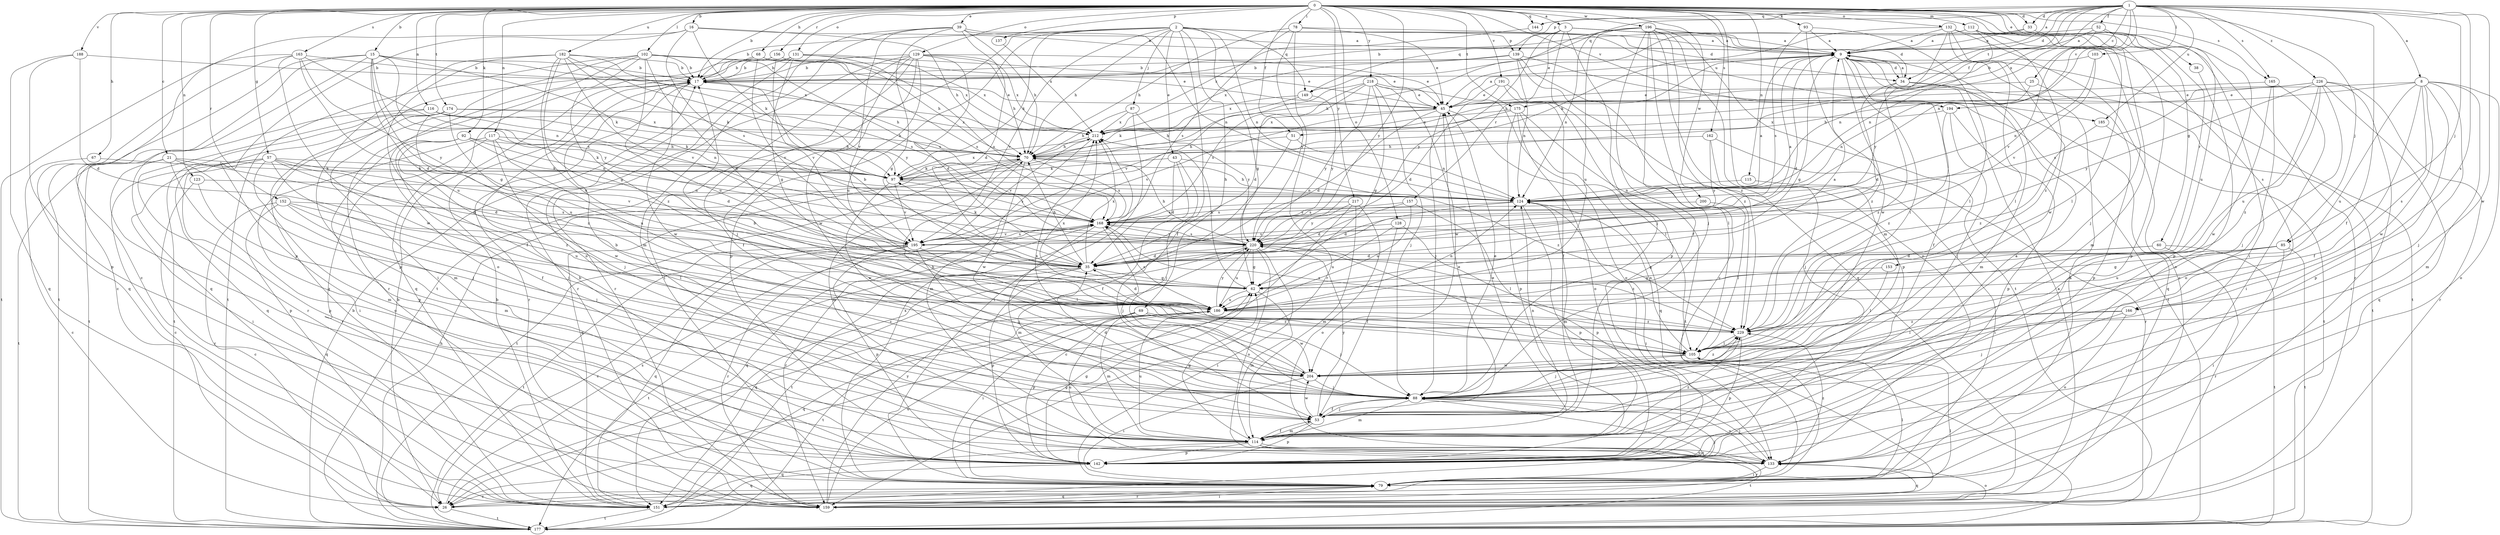 strict digraph  {
0;
1;
2;
3;
8;
9;
15;
16;
17;
21;
25;
26;
33;
34;
35;
38;
39;
43;
45;
51;
52;
53;
57;
60;
62;
67;
68;
69;
70;
78;
79;
85;
87;
88;
92;
93;
97;
102;
103;
105;
112;
114;
115;
116;
117;
123;
124;
128;
129;
131;
132;
133;
137;
139;
142;
144;
149;
151;
152;
153;
156;
157;
159;
162;
163;
165;
166;
168;
174;
175;
177;
182;
185;
186;
188;
191;
194;
195;
196;
200;
204;
212;
217;
218;
220;
226;
229;
0 -> 3  [label=a];
0 -> 15  [label=b];
0 -> 16  [label=b];
0 -> 17  [label=b];
0 -> 21  [label=c];
0 -> 33  [label=d];
0 -> 38  [label=e];
0 -> 39  [label=e];
0 -> 51  [label=f];
0 -> 57  [label=g];
0 -> 60  [label=g];
0 -> 67  [label=h];
0 -> 68  [label=h];
0 -> 78  [label=i];
0 -> 79  [label=i];
0 -> 85  [label=j];
0 -> 92  [label=k];
0 -> 93  [label=k];
0 -> 102  [label=l];
0 -> 112  [label=m];
0 -> 114  [label=m];
0 -> 115  [label=n];
0 -> 116  [label=n];
0 -> 117  [label=n];
0 -> 123  [label=n];
0 -> 128  [label=o];
0 -> 129  [label=o];
0 -> 131  [label=o];
0 -> 132  [label=o];
0 -> 137  [label=p];
0 -> 144  [label=q];
0 -> 152  [label=r];
0 -> 153  [label=r];
0 -> 156  [label=r];
0 -> 162  [label=s];
0 -> 163  [label=s];
0 -> 165  [label=s];
0 -> 174  [label=t];
0 -> 175  [label=t];
0 -> 182  [label=u];
0 -> 188  [label=v];
0 -> 191  [label=v];
0 -> 194  [label=v];
0 -> 196  [label=w];
0 -> 200  [label=w];
0 -> 217  [label=y];
0 -> 218  [label=y];
0 -> 220  [label=y];
1 -> 8  [label=a];
1 -> 9  [label=a];
1 -> 25  [label=c];
1 -> 33  [label=d];
1 -> 34  [label=d];
1 -> 51  [label=f];
1 -> 52  [label=f];
1 -> 53  [label=f];
1 -> 85  [label=j];
1 -> 103  [label=l];
1 -> 124  [label=n];
1 -> 139  [label=p];
1 -> 144  [label=q];
1 -> 149  [label=q];
1 -> 165  [label=s];
1 -> 166  [label=s];
1 -> 175  [label=t];
1 -> 185  [label=u];
1 -> 194  [label=v];
1 -> 204  [label=w];
1 -> 212  [label=x];
1 -> 226  [label=z];
2 -> 17  [label=b];
2 -> 34  [label=d];
2 -> 43  [label=e];
2 -> 53  [label=f];
2 -> 62  [label=g];
2 -> 69  [label=h];
2 -> 70  [label=h];
2 -> 87  [label=j];
2 -> 97  [label=k];
2 -> 124  [label=n];
2 -> 139  [label=p];
2 -> 142  [label=p];
2 -> 149  [label=q];
2 -> 177  [label=t];
2 -> 185  [label=u];
2 -> 195  [label=v];
3 -> 9  [label=a];
3 -> 34  [label=d];
3 -> 88  [label=j];
3 -> 142  [label=p];
3 -> 149  [label=q];
3 -> 157  [label=r];
3 -> 166  [label=s];
3 -> 220  [label=y];
8 -> 45  [label=e];
8 -> 53  [label=f];
8 -> 70  [label=h];
8 -> 88  [label=j];
8 -> 114  [label=m];
8 -> 133  [label=o];
8 -> 142  [label=p];
8 -> 166  [label=s];
8 -> 186  [label=u];
8 -> 204  [label=w];
9 -> 17  [label=b];
9 -> 34  [label=d];
9 -> 35  [label=d];
9 -> 53  [label=f];
9 -> 62  [label=g];
9 -> 70  [label=h];
9 -> 105  [label=l];
9 -> 151  [label=q];
9 -> 177  [label=t];
9 -> 229  [label=z];
15 -> 17  [label=b];
15 -> 26  [label=c];
15 -> 62  [label=g];
15 -> 97  [label=k];
15 -> 151  [label=q];
15 -> 168  [label=s];
15 -> 177  [label=t];
15 -> 186  [label=u];
15 -> 212  [label=x];
15 -> 220  [label=y];
16 -> 9  [label=a];
16 -> 26  [label=c];
16 -> 70  [label=h];
16 -> 97  [label=k];
16 -> 142  [label=p];
16 -> 168  [label=s];
17 -> 45  [label=e];
17 -> 70  [label=h];
17 -> 159  [label=r];
17 -> 204  [label=w];
21 -> 35  [label=d];
21 -> 88  [label=j];
21 -> 97  [label=k];
21 -> 133  [label=o];
21 -> 142  [label=p];
21 -> 177  [label=t];
25 -> 45  [label=e];
25 -> 124  [label=n];
25 -> 142  [label=p];
26 -> 17  [label=b];
26 -> 105  [label=l];
26 -> 168  [label=s];
26 -> 177  [label=t];
33 -> 9  [label=a];
33 -> 45  [label=e];
33 -> 159  [label=r];
34 -> 9  [label=a];
34 -> 35  [label=d];
34 -> 114  [label=m];
34 -> 177  [label=t];
34 -> 229  [label=z];
35 -> 17  [label=b];
35 -> 62  [label=g];
35 -> 70  [label=h];
35 -> 142  [label=p];
35 -> 151  [label=q];
35 -> 177  [label=t];
35 -> 212  [label=x];
38 -> 133  [label=o];
39 -> 9  [label=a];
39 -> 35  [label=d];
39 -> 62  [label=g];
39 -> 70  [label=h];
39 -> 114  [label=m];
39 -> 124  [label=n];
39 -> 133  [label=o];
39 -> 195  [label=v];
43 -> 35  [label=d];
43 -> 53  [label=f];
43 -> 88  [label=j];
43 -> 97  [label=k];
43 -> 229  [label=z];
45 -> 9  [label=a];
45 -> 35  [label=d];
45 -> 88  [label=j];
45 -> 105  [label=l];
45 -> 195  [label=v];
45 -> 212  [label=x];
51 -> 26  [label=c];
51 -> 70  [label=h];
51 -> 124  [label=n];
52 -> 9  [label=a];
52 -> 17  [label=b];
52 -> 124  [label=n];
52 -> 142  [label=p];
52 -> 186  [label=u];
52 -> 195  [label=v];
53 -> 45  [label=e];
53 -> 88  [label=j];
53 -> 114  [label=m];
53 -> 124  [label=n];
53 -> 142  [label=p];
53 -> 204  [label=w];
53 -> 220  [label=y];
57 -> 26  [label=c];
57 -> 35  [label=d];
57 -> 79  [label=i];
57 -> 88  [label=j];
57 -> 97  [label=k];
57 -> 114  [label=m];
57 -> 142  [label=p];
57 -> 195  [label=v];
57 -> 229  [label=z];
60 -> 35  [label=d];
60 -> 62  [label=g];
60 -> 159  [label=r];
60 -> 177  [label=t];
62 -> 9  [label=a];
62 -> 114  [label=m];
62 -> 186  [label=u];
62 -> 212  [label=x];
67 -> 26  [label=c];
67 -> 97  [label=k];
68 -> 17  [label=b];
68 -> 45  [label=e];
68 -> 151  [label=q];
68 -> 168  [label=s];
68 -> 195  [label=v];
69 -> 26  [label=c];
69 -> 79  [label=i];
69 -> 88  [label=j];
69 -> 114  [label=m];
69 -> 204  [label=w];
69 -> 229  [label=z];
70 -> 97  [label=k];
70 -> 114  [label=m];
70 -> 151  [label=q];
70 -> 168  [label=s];
70 -> 177  [label=t];
70 -> 204  [label=w];
78 -> 9  [label=a];
78 -> 45  [label=e];
78 -> 70  [label=h];
78 -> 159  [label=r];
78 -> 168  [label=s];
78 -> 220  [label=y];
79 -> 9  [label=a];
79 -> 26  [label=c];
79 -> 62  [label=g];
79 -> 88  [label=j];
79 -> 105  [label=l];
79 -> 151  [label=q];
79 -> 159  [label=r];
79 -> 212  [label=x];
85 -> 35  [label=d];
85 -> 62  [label=g];
85 -> 79  [label=i];
85 -> 177  [label=t];
85 -> 186  [label=u];
87 -> 70  [label=h];
87 -> 79  [label=i];
87 -> 212  [label=x];
87 -> 220  [label=y];
88 -> 17  [label=b];
88 -> 35  [label=d];
88 -> 45  [label=e];
88 -> 53  [label=f];
88 -> 114  [label=m];
88 -> 133  [label=o];
88 -> 151  [label=q];
88 -> 229  [label=z];
92 -> 35  [label=d];
92 -> 53  [label=f];
92 -> 70  [label=h];
92 -> 124  [label=n];
92 -> 142  [label=p];
92 -> 204  [label=w];
93 -> 9  [label=a];
93 -> 105  [label=l];
93 -> 168  [label=s];
93 -> 204  [label=w];
97 -> 124  [label=n];
97 -> 168  [label=s];
97 -> 195  [label=v];
97 -> 204  [label=w];
97 -> 212  [label=x];
102 -> 17  [label=b];
102 -> 35  [label=d];
102 -> 79  [label=i];
102 -> 133  [label=o];
102 -> 168  [label=s];
102 -> 177  [label=t];
102 -> 186  [label=u];
102 -> 212  [label=x];
102 -> 229  [label=z];
103 -> 17  [label=b];
103 -> 124  [label=n];
103 -> 195  [label=v];
105 -> 17  [label=b];
105 -> 88  [label=j];
105 -> 124  [label=n];
105 -> 204  [label=w];
112 -> 9  [label=a];
112 -> 105  [label=l];
112 -> 114  [label=m];
112 -> 124  [label=n];
112 -> 142  [label=p];
112 -> 229  [label=z];
114 -> 9  [label=a];
114 -> 45  [label=e];
114 -> 53  [label=f];
114 -> 62  [label=g];
114 -> 133  [label=o];
114 -> 142  [label=p];
114 -> 151  [label=q];
114 -> 159  [label=r];
114 -> 177  [label=t];
114 -> 186  [label=u];
114 -> 229  [label=z];
115 -> 79  [label=i];
115 -> 124  [label=n];
116 -> 97  [label=k];
116 -> 124  [label=n];
116 -> 159  [label=r];
116 -> 177  [label=t];
116 -> 212  [label=x];
117 -> 70  [label=h];
117 -> 79  [label=i];
117 -> 88  [label=j];
117 -> 97  [label=k];
117 -> 159  [label=r];
117 -> 186  [label=u];
123 -> 114  [label=m];
123 -> 124  [label=n];
123 -> 159  [label=r];
124 -> 9  [label=a];
124 -> 35  [label=d];
124 -> 70  [label=h];
124 -> 79  [label=i];
124 -> 114  [label=m];
124 -> 142  [label=p];
124 -> 168  [label=s];
128 -> 53  [label=f];
128 -> 105  [label=l];
128 -> 186  [label=u];
128 -> 195  [label=v];
129 -> 17  [label=b];
129 -> 35  [label=d];
129 -> 45  [label=e];
129 -> 53  [label=f];
129 -> 70  [label=h];
129 -> 79  [label=i];
129 -> 88  [label=j];
129 -> 159  [label=r];
129 -> 186  [label=u];
129 -> 204  [label=w];
129 -> 212  [label=x];
131 -> 17  [label=b];
131 -> 45  [label=e];
131 -> 62  [label=g];
131 -> 151  [label=q];
131 -> 159  [label=r];
131 -> 168  [label=s];
131 -> 212  [label=x];
132 -> 9  [label=a];
132 -> 26  [label=c];
132 -> 88  [label=j];
132 -> 97  [label=k];
132 -> 105  [label=l];
132 -> 204  [label=w];
132 -> 220  [label=y];
133 -> 79  [label=i];
133 -> 88  [label=j];
133 -> 151  [label=q];
133 -> 186  [label=u];
133 -> 229  [label=z];
137 -> 212  [label=x];
139 -> 17  [label=b];
139 -> 124  [label=n];
139 -> 142  [label=p];
139 -> 177  [label=t];
139 -> 212  [label=x];
139 -> 229  [label=z];
142 -> 17  [label=b];
142 -> 62  [label=g];
142 -> 151  [label=q];
144 -> 212  [label=x];
149 -> 97  [label=k];
149 -> 212  [label=x];
149 -> 220  [label=y];
151 -> 9  [label=a];
151 -> 17  [label=b];
151 -> 177  [label=t];
152 -> 26  [label=c];
152 -> 88  [label=j];
152 -> 105  [label=l];
152 -> 151  [label=q];
152 -> 168  [label=s];
152 -> 186  [label=u];
153 -> 62  [label=g];
153 -> 105  [label=l];
156 -> 17  [label=b];
156 -> 45  [label=e];
156 -> 70  [label=h];
156 -> 159  [label=r];
156 -> 195  [label=v];
157 -> 35  [label=d];
157 -> 142  [label=p];
157 -> 168  [label=s];
157 -> 186  [label=u];
159 -> 79  [label=i];
159 -> 133  [label=o];
159 -> 186  [label=u];
159 -> 220  [label=y];
162 -> 70  [label=h];
162 -> 88  [label=j];
162 -> 159  [label=r];
162 -> 220  [label=y];
163 -> 17  [label=b];
163 -> 35  [label=d];
163 -> 124  [label=n];
163 -> 151  [label=q];
163 -> 177  [label=t];
163 -> 204  [label=w];
163 -> 220  [label=y];
165 -> 45  [label=e];
165 -> 79  [label=i];
165 -> 133  [label=o];
165 -> 204  [label=w];
166 -> 88  [label=j];
166 -> 105  [label=l];
166 -> 133  [label=o];
166 -> 229  [label=z];
168 -> 9  [label=a];
168 -> 88  [label=j];
168 -> 114  [label=m];
168 -> 151  [label=q];
168 -> 159  [label=r];
168 -> 195  [label=v];
168 -> 220  [label=y];
174 -> 70  [label=h];
174 -> 114  [label=m];
174 -> 151  [label=q];
174 -> 177  [label=t];
174 -> 186  [label=u];
174 -> 212  [label=x];
174 -> 229  [label=z];
175 -> 70  [label=h];
175 -> 133  [label=o];
175 -> 142  [label=p];
175 -> 151  [label=q];
175 -> 177  [label=t];
175 -> 212  [label=x];
177 -> 17  [label=b];
177 -> 70  [label=h];
182 -> 17  [label=b];
182 -> 53  [label=f];
182 -> 62  [label=g];
182 -> 97  [label=k];
182 -> 142  [label=p];
182 -> 168  [label=s];
182 -> 186  [label=u];
182 -> 195  [label=v];
182 -> 220  [label=y];
185 -> 177  [label=t];
185 -> 229  [label=z];
186 -> 35  [label=d];
186 -> 124  [label=n];
186 -> 142  [label=p];
186 -> 151  [label=q];
186 -> 168  [label=s];
186 -> 177  [label=t];
186 -> 212  [label=x];
186 -> 220  [label=y];
186 -> 229  [label=z];
188 -> 17  [label=b];
188 -> 35  [label=d];
188 -> 142  [label=p];
188 -> 151  [label=q];
191 -> 35  [label=d];
191 -> 45  [label=e];
191 -> 53  [label=f];
191 -> 105  [label=l];
194 -> 88  [label=j];
194 -> 142  [label=p];
194 -> 212  [label=x];
194 -> 229  [label=z];
195 -> 26  [label=c];
195 -> 88  [label=j];
195 -> 105  [label=l];
195 -> 142  [label=p];
195 -> 151  [label=q];
195 -> 159  [label=r];
195 -> 168  [label=s];
195 -> 177  [label=t];
196 -> 9  [label=a];
196 -> 26  [label=c];
196 -> 53  [label=f];
196 -> 88  [label=j];
196 -> 97  [label=k];
196 -> 124  [label=n];
196 -> 133  [label=o];
196 -> 151  [label=q];
196 -> 177  [label=t];
196 -> 186  [label=u];
196 -> 229  [label=z];
200 -> 105  [label=l];
200 -> 168  [label=s];
204 -> 70  [label=h];
204 -> 79  [label=i];
204 -> 88  [label=j];
204 -> 212  [label=x];
204 -> 229  [label=z];
212 -> 70  [label=h];
212 -> 114  [label=m];
212 -> 195  [label=v];
217 -> 26  [label=c];
217 -> 114  [label=m];
217 -> 133  [label=o];
217 -> 168  [label=s];
217 -> 220  [label=y];
218 -> 35  [label=d];
218 -> 45  [label=e];
218 -> 62  [label=g];
218 -> 88  [label=j];
218 -> 133  [label=o];
218 -> 168  [label=s];
218 -> 195  [label=v];
218 -> 204  [label=w];
218 -> 220  [label=y];
220 -> 35  [label=d];
220 -> 62  [label=g];
220 -> 70  [label=h];
220 -> 79  [label=i];
220 -> 97  [label=k];
220 -> 105  [label=l];
220 -> 133  [label=o];
220 -> 168  [label=s];
220 -> 177  [label=t];
220 -> 186  [label=u];
220 -> 229  [label=z];
226 -> 45  [label=e];
226 -> 79  [label=i];
226 -> 88  [label=j];
226 -> 151  [label=q];
226 -> 159  [label=r];
226 -> 168  [label=s];
226 -> 186  [label=u];
226 -> 220  [label=y];
226 -> 229  [label=z];
229 -> 105  [label=l];
229 -> 142  [label=p];
229 -> 168  [label=s];
}
